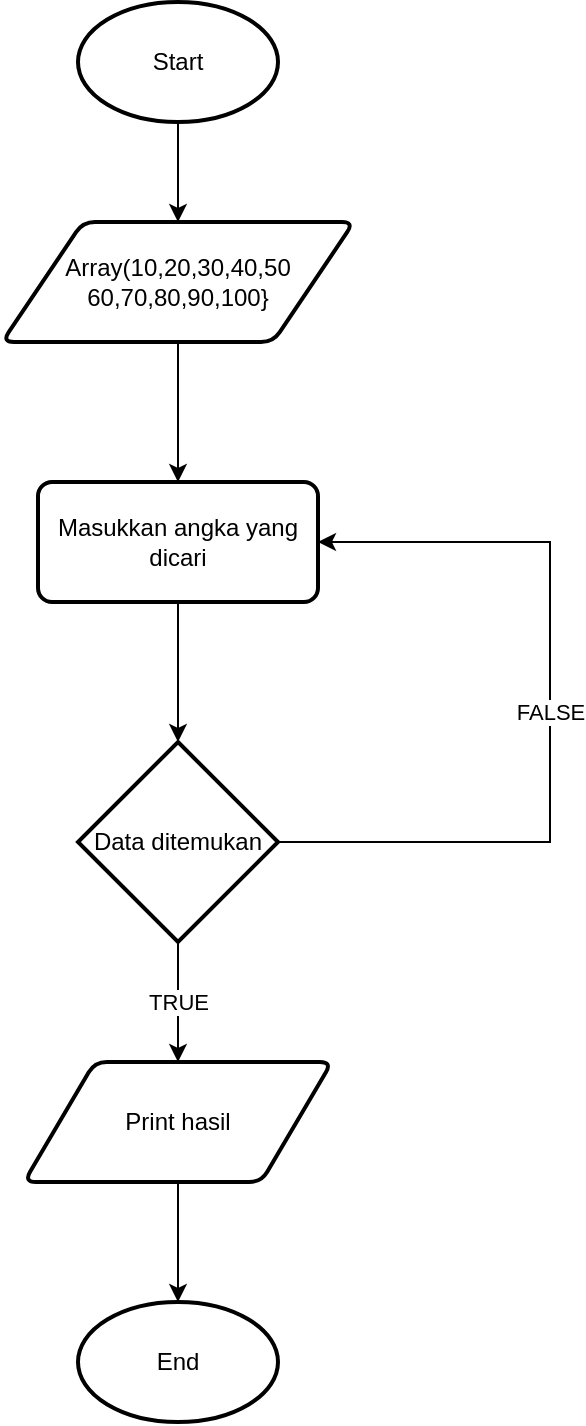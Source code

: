 <mxfile version="15.9.1" type="device"><diagram id="eUiziT1kinb44czObKLR" name="Page-1"><mxGraphModel dx="1422" dy="762" grid="1" gridSize="10" guides="1" tooltips="1" connect="1" arrows="1" fold="1" page="1" pageScale="1" pageWidth="827" pageHeight="1169" math="0" shadow="0"><root><mxCell id="0"/><mxCell id="1" parent="0"/><mxCell id="_L3ZyTYKpiW8H1QSVw19-8" style="edgeStyle=orthogonalEdgeStyle;rounded=0;orthogonalLoop=1;jettySize=auto;html=1;exitX=0.5;exitY=1;exitDx=0;exitDy=0;exitPerimeter=0;entryX=0.5;entryY=0;entryDx=0;entryDy=0;" edge="1" parent="1" source="_L3ZyTYKpiW8H1QSVw19-2" target="_L3ZyTYKpiW8H1QSVw19-4"><mxGeometry relative="1" as="geometry"/></mxCell><mxCell id="_L3ZyTYKpiW8H1QSVw19-2" value="Start" style="strokeWidth=2;html=1;shape=mxgraph.flowchart.start_1;whiteSpace=wrap;" vertex="1" parent="1"><mxGeometry x="364" y="70" width="100" height="60" as="geometry"/></mxCell><mxCell id="_L3ZyTYKpiW8H1QSVw19-3" value="End" style="strokeWidth=2;html=1;shape=mxgraph.flowchart.start_1;whiteSpace=wrap;" vertex="1" parent="1"><mxGeometry x="364" y="720" width="100" height="60" as="geometry"/></mxCell><mxCell id="_L3ZyTYKpiW8H1QSVw19-9" value="" style="edgeStyle=orthogonalEdgeStyle;rounded=0;orthogonalLoop=1;jettySize=auto;html=1;" edge="1" parent="1" source="_L3ZyTYKpiW8H1QSVw19-4" target="_L3ZyTYKpiW8H1QSVw19-5"><mxGeometry relative="1" as="geometry"/></mxCell><mxCell id="_L3ZyTYKpiW8H1QSVw19-4" value="Array(10,20,30,40,50&lt;br&gt;60,70,80,90,100}" style="shape=parallelogram;html=1;strokeWidth=2;perimeter=parallelogramPerimeter;whiteSpace=wrap;rounded=1;arcSize=12;size=0.23;" vertex="1" parent="1"><mxGeometry x="326" y="180" width="176" height="60" as="geometry"/></mxCell><mxCell id="_L3ZyTYKpiW8H1QSVw19-10" value="" style="edgeStyle=orthogonalEdgeStyle;rounded=0;orthogonalLoop=1;jettySize=auto;html=1;" edge="1" parent="1" source="_L3ZyTYKpiW8H1QSVw19-5" target="_L3ZyTYKpiW8H1QSVw19-6"><mxGeometry relative="1" as="geometry"/></mxCell><mxCell id="_L3ZyTYKpiW8H1QSVw19-5" value="Masukkan angka yang dicari" style="rounded=1;whiteSpace=wrap;html=1;absoluteArcSize=1;arcSize=14;strokeWidth=2;" vertex="1" parent="1"><mxGeometry x="344" y="310" width="140" height="60" as="geometry"/></mxCell><mxCell id="_L3ZyTYKpiW8H1QSVw19-11" value="TRUE" style="edgeStyle=orthogonalEdgeStyle;rounded=0;orthogonalLoop=1;jettySize=auto;html=1;" edge="1" parent="1" source="_L3ZyTYKpiW8H1QSVw19-6" target="_L3ZyTYKpiW8H1QSVw19-7"><mxGeometry relative="1" as="geometry"/></mxCell><mxCell id="_L3ZyTYKpiW8H1QSVw19-13" value="FALSE" style="edgeStyle=orthogonalEdgeStyle;rounded=0;orthogonalLoop=1;jettySize=auto;html=1;exitX=1;exitY=0.5;exitDx=0;exitDy=0;exitPerimeter=0;entryX=1;entryY=0.5;entryDx=0;entryDy=0;" edge="1" parent="1" source="_L3ZyTYKpiW8H1QSVw19-6" target="_L3ZyTYKpiW8H1QSVw19-5"><mxGeometry relative="1" as="geometry"><Array as="points"><mxPoint x="600" y="490"/><mxPoint x="600" y="340"/></Array></mxGeometry></mxCell><mxCell id="_L3ZyTYKpiW8H1QSVw19-6" value="Data ditemukan" style="strokeWidth=2;html=1;shape=mxgraph.flowchart.decision;whiteSpace=wrap;" vertex="1" parent="1"><mxGeometry x="364" y="440" width="100" height="100" as="geometry"/></mxCell><mxCell id="_L3ZyTYKpiW8H1QSVw19-12" value="" style="edgeStyle=orthogonalEdgeStyle;rounded=0;orthogonalLoop=1;jettySize=auto;html=1;" edge="1" parent="1" source="_L3ZyTYKpiW8H1QSVw19-7" target="_L3ZyTYKpiW8H1QSVw19-3"><mxGeometry relative="1" as="geometry"/></mxCell><mxCell id="_L3ZyTYKpiW8H1QSVw19-7" value="Print hasil" style="shape=parallelogram;html=1;strokeWidth=2;perimeter=parallelogramPerimeter;whiteSpace=wrap;rounded=1;arcSize=12;size=0.23;" vertex="1" parent="1"><mxGeometry x="337" y="600" width="154" height="60" as="geometry"/></mxCell></root></mxGraphModel></diagram></mxfile>
